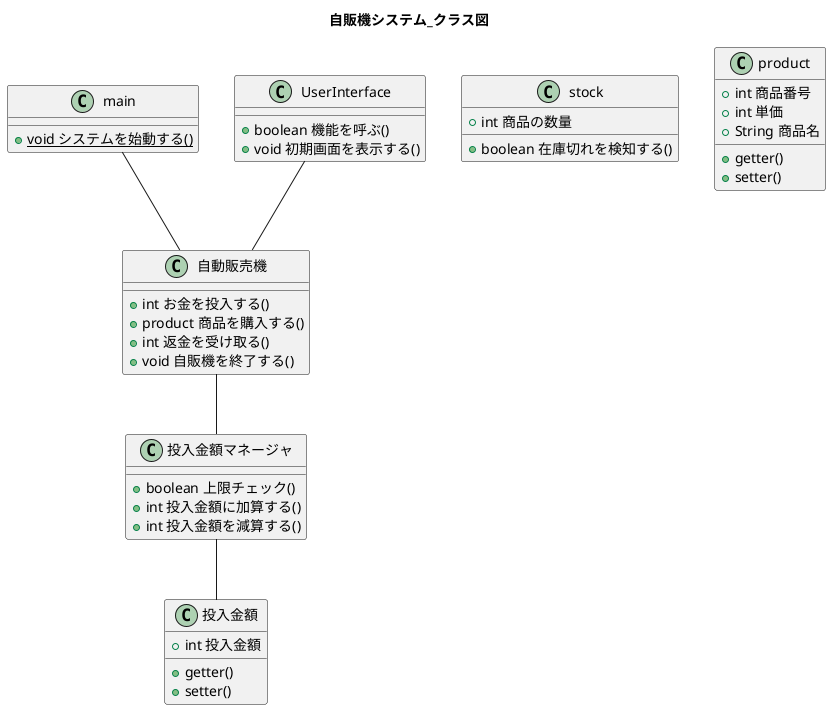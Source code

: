 @startuml
title 自販機システム_クラス図

main -- 自動販売機
UserInterface -- 自動販売機
自動販売機 -- 投入金額マネージャ
投入金額マネージャ -- 投入金額


class main {
    +{static}void システムを始動する()
} 

/'
機能呼び出し - UserInterface
1,2,3,9を入力させて機能を呼ぶなんてのはCUIならではなので、
自販機の本質ではない。 自販機クラスから外へ出した
'/
class UserInterface {
    +boolean 機能を呼ぶ()
    +void 初期画面を表示する()
    /'
    1,2,3,9以外ならここでfalseを返し、エラーメッセージ00を表示
    '/
}

class 自動販売機 {
    +int お金を投入する()
    +product 商品を購入する()
    +int 返金を受け取る()
    +void 自販機を終了する()
}

class 投入金額マネージャ{
    +boolean 上限チェック()
    +int 投入金額に加算する()
    +int 投入金額を減算する()
}

class 投入金額 {
    +int 投入金額
    +getter()
    +setter()
}

class stock {
    /'
    ここに各商品の集合体が入っている感覚
    '/
    +int 商品の数量
    +boolean 在庫切れを検知する()
}

class product {
    +int 商品番号
    +int 単価
    +String 商品名
    +getter()
    +setter()
}


@enduml